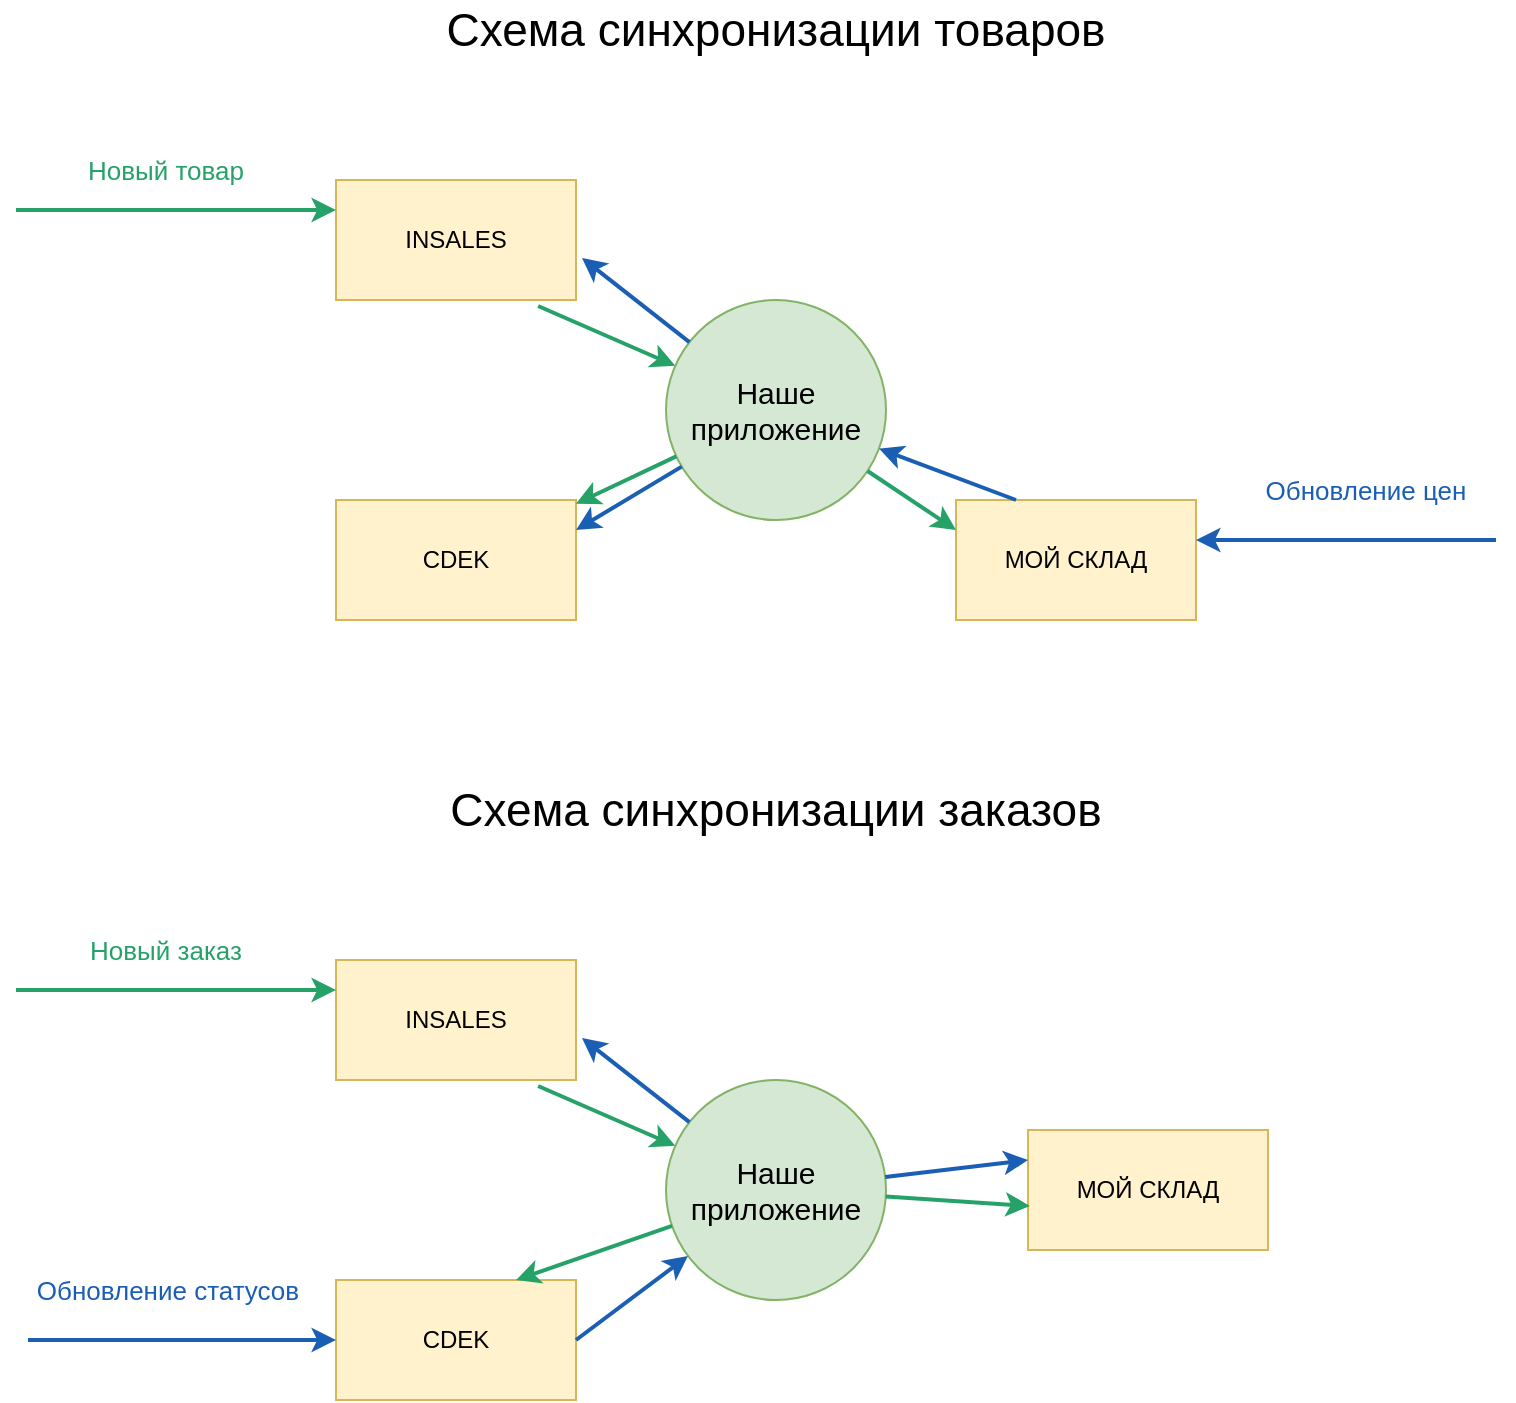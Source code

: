 <mxfile version="22.1.4" type="device">
  <diagram id="C5RBs43oDa-KdzZeNtuy" name="Page-1">
    <mxGraphModel dx="1434" dy="795" grid="1" gridSize="10" guides="1" tooltips="1" connect="1" arrows="1" fold="1" page="1" pageScale="1" pageWidth="827" pageHeight="1169" math="0" shadow="0">
      <root>
        <mxCell id="WIyWlLk6GJQsqaUBKTNV-0" />
        <mxCell id="WIyWlLk6GJQsqaUBKTNV-1" parent="WIyWlLk6GJQsqaUBKTNV-0" />
        <mxCell id="hUEHDrGqLZkQDTCtpbo0-0" value="&lt;div style=&quot;font-size: 15px;&quot;&gt;Наше приложение&lt;/div&gt;" style="ellipse;whiteSpace=wrap;html=1;aspect=fixed;fillColor=#d5e8d4;strokeColor=#82b366;fontSize=15;" vertex="1" parent="WIyWlLk6GJQsqaUBKTNV-1">
          <mxGeometry x="369" y="190" width="110" height="110" as="geometry" />
        </mxCell>
        <mxCell id="hUEHDrGqLZkQDTCtpbo0-2" value="&lt;div&gt;CDEK&lt;/div&gt;" style="rounded=0;whiteSpace=wrap;html=1;fillColor=#fff2cc;strokeColor=#d6b656;" vertex="1" parent="WIyWlLk6GJQsqaUBKTNV-1">
          <mxGeometry x="204" y="290" width="120" height="60" as="geometry" />
        </mxCell>
        <mxCell id="hUEHDrGqLZkQDTCtpbo0-3" value="INSALES" style="rounded=0;whiteSpace=wrap;html=1;fillColor=#fff2cc;strokeColor=#d6b656;" vertex="1" parent="WIyWlLk6GJQsqaUBKTNV-1">
          <mxGeometry x="204" y="130" width="120" height="60" as="geometry" />
        </mxCell>
        <mxCell id="hUEHDrGqLZkQDTCtpbo0-4" value="МОЙ СКЛАД" style="rounded=0;whiteSpace=wrap;html=1;fillColor=#fff2cc;strokeColor=#d6b656;" vertex="1" parent="WIyWlLk6GJQsqaUBKTNV-1">
          <mxGeometry x="514" y="290" width="120" height="60" as="geometry" />
        </mxCell>
        <mxCell id="hUEHDrGqLZkQDTCtpbo0-5" value="Схема синхронизации товаров" style="text;html=1;strokeColor=none;fillColor=none;align=center;verticalAlign=middle;whiteSpace=wrap;rounded=0;fontSize=23;flipH=1;" vertex="1" parent="WIyWlLk6GJQsqaUBKTNV-1">
          <mxGeometry x="209" y="40" width="430" height="30" as="geometry" />
        </mxCell>
        <mxCell id="hUEHDrGqLZkQDTCtpbo0-6" value="" style="endArrow=classic;html=1;rounded=1;exitX=0.842;exitY=1.05;exitDx=0;exitDy=0;strokeColor=#26a269;strokeWidth=2;shadow=0;exitPerimeter=0;" edge="1" parent="WIyWlLk6GJQsqaUBKTNV-1" source="hUEHDrGqLZkQDTCtpbo0-3" target="hUEHDrGqLZkQDTCtpbo0-0">
          <mxGeometry width="50" height="50" relative="1" as="geometry">
            <mxPoint x="404" y="270" as="sourcePoint" />
            <mxPoint x="464" y="70" as="targetPoint" />
          </mxGeometry>
        </mxCell>
        <mxCell id="hUEHDrGqLZkQDTCtpbo0-11" value="" style="endArrow=classic;html=1;rounded=0;entryX=0;entryY=0.25;entryDx=0;entryDy=0;strokeColor=#26a269;strokeWidth=2;" edge="1" parent="WIyWlLk6GJQsqaUBKTNV-1" source="hUEHDrGqLZkQDTCtpbo0-0" target="hUEHDrGqLZkQDTCtpbo0-4">
          <mxGeometry width="50" height="50" relative="1" as="geometry">
            <mxPoint x="414" y="510" as="sourcePoint" />
            <mxPoint x="464" y="460" as="targetPoint" />
          </mxGeometry>
        </mxCell>
        <mxCell id="hUEHDrGqLZkQDTCtpbo0-12" value="" style="endArrow=classic;html=1;rounded=0;strokeWidth=2;strokeColor=#26a269;" edge="1" parent="WIyWlLk6GJQsqaUBKTNV-1" source="hUEHDrGqLZkQDTCtpbo0-0" target="hUEHDrGqLZkQDTCtpbo0-2">
          <mxGeometry width="50" height="50" relative="1" as="geometry">
            <mxPoint x="124" y="450" as="sourcePoint" />
            <mxPoint x="174" y="400" as="targetPoint" />
          </mxGeometry>
        </mxCell>
        <mxCell id="hUEHDrGqLZkQDTCtpbo0-13" value="" style="endArrow=classic;html=1;rounded=0;entryX=0;entryY=0.25;entryDx=0;entryDy=0;strokeColor=#26a269;strokeWidth=2;" edge="1" parent="WIyWlLk6GJQsqaUBKTNV-1" target="hUEHDrGqLZkQDTCtpbo0-3">
          <mxGeometry width="50" height="50" relative="1" as="geometry">
            <mxPoint x="44" y="145" as="sourcePoint" />
            <mxPoint x="104" y="210" as="targetPoint" />
          </mxGeometry>
        </mxCell>
        <mxCell id="hUEHDrGqLZkQDTCtpbo0-14" value="Новый товар" style="text;html=1;strokeColor=none;fillColor=none;align=center;verticalAlign=middle;whiteSpace=wrap;rounded=0;fontSize=13;fontColor=#26A269;" vertex="1" parent="WIyWlLk6GJQsqaUBKTNV-1">
          <mxGeometry x="54" y="110" width="130" height="30" as="geometry" />
        </mxCell>
        <mxCell id="hUEHDrGqLZkQDTCtpbo0-15" value="" style="endArrow=classic;html=1;rounded=0;strokeWidth=2;strokeColor=#1a5fb4;" edge="1" parent="WIyWlLk6GJQsqaUBKTNV-1">
          <mxGeometry width="50" height="50" relative="1" as="geometry">
            <mxPoint x="784" y="310" as="sourcePoint" />
            <mxPoint x="634" y="310" as="targetPoint" />
          </mxGeometry>
        </mxCell>
        <mxCell id="hUEHDrGqLZkQDTCtpbo0-16" value="Обновление цен" style="text;html=1;strokeColor=none;fillColor=none;align=center;verticalAlign=middle;whiteSpace=wrap;rounded=0;fontColor=#1a5fb4;fontSize=13;" vertex="1" parent="WIyWlLk6GJQsqaUBKTNV-1">
          <mxGeometry x="654" y="270" width="130" height="30" as="geometry" />
        </mxCell>
        <mxCell id="hUEHDrGqLZkQDTCtpbo0-17" value="" style="endArrow=classic;html=1;rounded=0;strokeColor=#1a5fb4;strokeWidth=2;exitX=0.25;exitY=0;exitDx=0;exitDy=0;" edge="1" parent="WIyWlLk6GJQsqaUBKTNV-1" source="hUEHDrGqLZkQDTCtpbo0-4" target="hUEHDrGqLZkQDTCtpbo0-0">
          <mxGeometry width="50" height="50" relative="1" as="geometry">
            <mxPoint x="584" y="90" as="sourcePoint" />
            <mxPoint x="634" y="40" as="targetPoint" />
          </mxGeometry>
        </mxCell>
        <mxCell id="hUEHDrGqLZkQDTCtpbo0-18" value="" style="endArrow=classic;html=1;rounded=0;strokeColor=#1a5fb4;strokeWidth=2;entryX=1.025;entryY=0.65;entryDx=0;entryDy=0;entryPerimeter=0;" edge="1" parent="WIyWlLk6GJQsqaUBKTNV-1" source="hUEHDrGqLZkQDTCtpbo0-0" target="hUEHDrGqLZkQDTCtpbo0-3">
          <mxGeometry width="50" height="50" relative="1" as="geometry">
            <mxPoint x="544" y="60" as="sourcePoint" />
            <mxPoint x="594" y="10" as="targetPoint" />
          </mxGeometry>
        </mxCell>
        <mxCell id="hUEHDrGqLZkQDTCtpbo0-19" value="" style="endArrow=classic;html=1;rounded=0;strokeColor=#1a5fb4;strokeWidth=2;entryX=1;entryY=0.25;entryDx=0;entryDy=0;" edge="1" parent="WIyWlLk6GJQsqaUBKTNV-1" source="hUEHDrGqLZkQDTCtpbo0-0" target="hUEHDrGqLZkQDTCtpbo0-2">
          <mxGeometry width="50" height="50" relative="1" as="geometry">
            <mxPoint x="484" y="140" as="sourcePoint" />
            <mxPoint x="634" y="-10" as="targetPoint" />
          </mxGeometry>
        </mxCell>
        <mxCell id="hUEHDrGqLZkQDTCtpbo0-20" value="&lt;div style=&quot;font-size: 15px;&quot;&gt;Наше приложение&lt;/div&gt;" style="ellipse;whiteSpace=wrap;html=1;aspect=fixed;fillColor=#d5e8d4;strokeColor=#82b366;fontSize=15;" vertex="1" parent="WIyWlLk6GJQsqaUBKTNV-1">
          <mxGeometry x="369" y="580" width="110" height="110" as="geometry" />
        </mxCell>
        <mxCell id="hUEHDrGqLZkQDTCtpbo0-21" value="&lt;div&gt;CDEK&lt;/div&gt;" style="rounded=0;whiteSpace=wrap;html=1;fillColor=#fff2cc;strokeColor=#d6b656;" vertex="1" parent="WIyWlLk6GJQsqaUBKTNV-1">
          <mxGeometry x="204" y="680" width="120" height="60" as="geometry" />
        </mxCell>
        <mxCell id="hUEHDrGqLZkQDTCtpbo0-22" value="INSALES" style="rounded=0;whiteSpace=wrap;html=1;fillColor=#fff2cc;strokeColor=#d6b656;" vertex="1" parent="WIyWlLk6GJQsqaUBKTNV-1">
          <mxGeometry x="204" y="520" width="120" height="60" as="geometry" />
        </mxCell>
        <mxCell id="hUEHDrGqLZkQDTCtpbo0-23" value="МОЙ СКЛАД" style="rounded=0;whiteSpace=wrap;html=1;fillColor=#fff2cc;strokeColor=#d6b656;" vertex="1" parent="WIyWlLk6GJQsqaUBKTNV-1">
          <mxGeometry x="550" y="605" width="120" height="60" as="geometry" />
        </mxCell>
        <mxCell id="hUEHDrGqLZkQDTCtpbo0-24" value="Схема синхронизации заказов" style="text;html=1;strokeColor=none;fillColor=none;align=center;verticalAlign=middle;whiteSpace=wrap;rounded=0;fontSize=23;flipH=1;" vertex="1" parent="WIyWlLk6GJQsqaUBKTNV-1">
          <mxGeometry x="209" y="430" width="430" height="30" as="geometry" />
        </mxCell>
        <mxCell id="hUEHDrGqLZkQDTCtpbo0-25" value="" style="endArrow=classic;html=1;rounded=1;exitX=0.842;exitY=1.05;exitDx=0;exitDy=0;strokeColor=#26a269;strokeWidth=2;shadow=0;exitPerimeter=0;" edge="1" parent="WIyWlLk6GJQsqaUBKTNV-1" source="hUEHDrGqLZkQDTCtpbo0-22" target="hUEHDrGqLZkQDTCtpbo0-20">
          <mxGeometry width="50" height="50" relative="1" as="geometry">
            <mxPoint x="404" y="660" as="sourcePoint" />
            <mxPoint x="464" y="460" as="targetPoint" />
          </mxGeometry>
        </mxCell>
        <mxCell id="hUEHDrGqLZkQDTCtpbo0-26" value="" style="endArrow=classic;html=1;rounded=0;entryX=0.008;entryY=0.633;entryDx=0;entryDy=0;strokeColor=#26a269;strokeWidth=2;entryPerimeter=0;" edge="1" parent="WIyWlLk6GJQsqaUBKTNV-1" source="hUEHDrGqLZkQDTCtpbo0-20" target="hUEHDrGqLZkQDTCtpbo0-23">
          <mxGeometry width="50" height="50" relative="1" as="geometry">
            <mxPoint x="414" y="900" as="sourcePoint" />
            <mxPoint x="464" y="850" as="targetPoint" />
          </mxGeometry>
        </mxCell>
        <mxCell id="hUEHDrGqLZkQDTCtpbo0-27" value="" style="endArrow=classic;html=1;rounded=0;strokeWidth=2;strokeColor=#26a269;entryX=0.75;entryY=0;entryDx=0;entryDy=0;" edge="1" parent="WIyWlLk6GJQsqaUBKTNV-1" source="hUEHDrGqLZkQDTCtpbo0-20" target="hUEHDrGqLZkQDTCtpbo0-21">
          <mxGeometry width="50" height="50" relative="1" as="geometry">
            <mxPoint x="124" y="840" as="sourcePoint" />
            <mxPoint x="174" y="790" as="targetPoint" />
          </mxGeometry>
        </mxCell>
        <mxCell id="hUEHDrGqLZkQDTCtpbo0-28" value="" style="endArrow=classic;html=1;rounded=0;entryX=0;entryY=0.25;entryDx=0;entryDy=0;strokeColor=#26a269;strokeWidth=2;" edge="1" parent="WIyWlLk6GJQsqaUBKTNV-1" target="hUEHDrGqLZkQDTCtpbo0-22">
          <mxGeometry width="50" height="50" relative="1" as="geometry">
            <mxPoint x="44" y="535" as="sourcePoint" />
            <mxPoint x="104" y="600" as="targetPoint" />
          </mxGeometry>
        </mxCell>
        <mxCell id="hUEHDrGqLZkQDTCtpbo0-29" value="Новый заказ" style="text;html=1;strokeColor=none;fillColor=none;align=center;verticalAlign=middle;whiteSpace=wrap;rounded=0;fontSize=13;fontColor=#26A269;" vertex="1" parent="WIyWlLk6GJQsqaUBKTNV-1">
          <mxGeometry x="54" y="500" width="130" height="30" as="geometry" />
        </mxCell>
        <mxCell id="hUEHDrGqLZkQDTCtpbo0-30" value="" style="endArrow=classic;html=1;rounded=0;strokeWidth=2;strokeColor=#1a5fb4;" edge="1" parent="WIyWlLk6GJQsqaUBKTNV-1" target="hUEHDrGqLZkQDTCtpbo0-21">
          <mxGeometry width="50" height="50" relative="1" as="geometry">
            <mxPoint x="50" y="710" as="sourcePoint" />
            <mxPoint x="20" y="690" as="targetPoint" />
          </mxGeometry>
        </mxCell>
        <mxCell id="hUEHDrGqLZkQDTCtpbo0-31" value="Обновление статусов" style="text;html=1;strokeColor=none;fillColor=none;align=center;verticalAlign=middle;whiteSpace=wrap;rounded=0;fontColor=#1a5fb4;fontSize=13;" vertex="1" parent="WIyWlLk6GJQsqaUBKTNV-1">
          <mxGeometry x="50" y="670" width="140" height="30" as="geometry" />
        </mxCell>
        <mxCell id="hUEHDrGqLZkQDTCtpbo0-32" value="" style="endArrow=classic;html=1;rounded=0;strokeColor=#1a5fb4;strokeWidth=2;entryX=0;entryY=0.25;entryDx=0;entryDy=0;" edge="1" parent="WIyWlLk6GJQsqaUBKTNV-1" source="hUEHDrGqLZkQDTCtpbo0-20" target="hUEHDrGqLZkQDTCtpbo0-23">
          <mxGeometry width="50" height="50" relative="1" as="geometry">
            <mxPoint x="584" y="480" as="sourcePoint" />
            <mxPoint x="570" y="600" as="targetPoint" />
          </mxGeometry>
        </mxCell>
        <mxCell id="hUEHDrGqLZkQDTCtpbo0-33" value="" style="endArrow=classic;html=1;rounded=0;strokeColor=#1a5fb4;strokeWidth=2;entryX=1.025;entryY=0.65;entryDx=0;entryDy=0;entryPerimeter=0;" edge="1" parent="WIyWlLk6GJQsqaUBKTNV-1" source="hUEHDrGqLZkQDTCtpbo0-20" target="hUEHDrGqLZkQDTCtpbo0-22">
          <mxGeometry width="50" height="50" relative="1" as="geometry">
            <mxPoint x="544" y="450" as="sourcePoint" />
            <mxPoint x="594" y="400" as="targetPoint" />
          </mxGeometry>
        </mxCell>
        <mxCell id="hUEHDrGqLZkQDTCtpbo0-34" value="" style="endArrow=classic;html=1;rounded=0;strokeColor=#1a5fb4;strokeWidth=2;exitX=1;exitY=0.5;exitDx=0;exitDy=0;" edge="1" parent="WIyWlLk6GJQsqaUBKTNV-1" source="hUEHDrGqLZkQDTCtpbo0-21" target="hUEHDrGqLZkQDTCtpbo0-20">
          <mxGeometry width="50" height="50" relative="1" as="geometry">
            <mxPoint x="410" y="790" as="sourcePoint" />
            <mxPoint x="380" y="720" as="targetPoint" />
          </mxGeometry>
        </mxCell>
      </root>
    </mxGraphModel>
  </diagram>
</mxfile>
